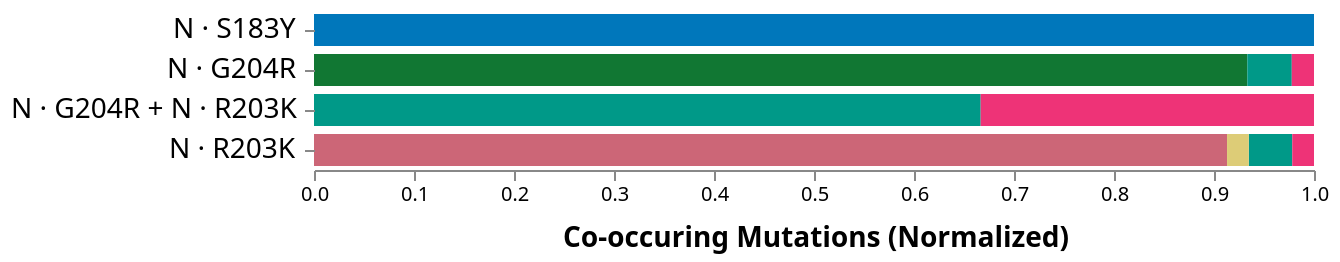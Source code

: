 {
  "$schema": "https://vega.github.io/schema/vega/v5.json",
  "description": "A basic stacked bar chart example.",
  "width": 500,
  "padding": 5,
  "autosize": "pad",

  "signals": [
    { "name": "combiLabelsSignal", "update": "data('combi_labels')" },
    { "name": "rangeStep", "value": 20 },
    { "name": "innerPadding", "value": 0.2 },
    { "name": "outerPadding", "value": 0.1 },
    { "name": "stackOffset", "value": "normalize" },
    { "name": "xLabel", "value": "Co-occuring Mutations (Normalized)" },
    { "name": "xFormat", "value": "s" },
    { "name": "dna", "value": false },
    { "name": "posField", "update": "dna ? 0 : 1" },
    {
      "name": "hoverGroup",
      "value": null,
      "on": [
        {
          "events": "rect:mouseover!",
          "update": "{group: datum.mutation}"
        },
        {
          "events": "rect:mouseout!",
          "update": "null"
        }
      ]
    },
    { "name": "height", "update": "yExtent[1]" },
    {
      "name": "clearGroup",
      "value": true,
      "comment": "If clicking on anything but a combi bar, then clear the selection (by clearing the 'selection' data object)",
      "on": [
        {
          "events": "mouseup[!event.item]",
          "update": "true",
          "force": true
        }
      ]
    },
    {
      "name": "shiftGroup",
      "value": false,
      "comment": "Track whether or not the shift key is pressed. Used to select multiple combis by holding down shift before clicking",
      "on": [
        {
          "events": "@combibars:click",
          "update": "event.shiftKey",
          "force": true
        },
        {
          "events": "@yAxisLabels:click",
          "update": "event.shiftKey",
          "force": true
        }
      ]
    },
    {
      "name": "clickedGroups",
      "value": null,
      "comment": "Track clicks on the combi bars, for selection purposes",
      "on": [
        {
          "events": "@combibars:click",
          "update": "{group: datum.mutation}",
          "force": true
        },
        {
          "events": "@yAxisLabels:click",
          "update": "{group: datum.value}",
          "force": true
        }
      ]
    }
  ],

  "data": [
    {
      "name": "selectedGroups",
      "values": [
        {"group": "N|62|E|V"}
      ],
      "on": [
        { "trigger": "clearGroup", "remove": true },
        { "trigger": "!shiftGroup", "remove": true },
        { "trigger": "!shiftGroup && clickedGroups", "insert": "clickedGroups" },
        { "trigger": "shiftGroup && clickedGroups", "toggle": "clickedGroups" }
      ]
    },
    {
      "name": "cooccurrence_data",
      "format": {
        "parse": {
          "combi": "string",
          "combiName": "string",
          "mutation": "string",
          "count": "number",
          "mutationName": "string"
        }
      },
      "values": [{"combi":"N|183|S|Y","combiName":"N · S183Y","mutation":"N|147|G|S","mutationName":"N · G147S","color":"#0077bb","count":1},{"combi":"N|204|G|R","combiName":"N · G204R","mutation":"N|203|R|K","mutationName":"N · R203K","color":"#117733","count":42},{"combi":"N|204|G|R","combiName":"N · G204R","mutation":"N|366|T|I","mutationName":"N · T366I","color":"#009988","count":2},{"combi":"N|204|G|R","combiName":"N · G204R","mutation":"N|1510|P|S","mutationName":"N · P1510S","color":"#ee3377","count":1},{"combi":"N|204|G|R + N|203|R|K","combiName":"N · G204R + N · R203K","mutation":"N|366|T|I","mutationName":"N · T366I","color":"#009988","count":2},{"combi":"N|204|G|R + N|203|R|K","combiName":"N · G204R + N · R203K","mutation":"N|1510|P|S","mutationName":"N · P1510S","color":"#ee3377","count":1},{"combi":"N|203|R|K","combiName":"N · R203K","mutation":"N|204|G|R","mutationName":"N · G204R","color":"#cc6677","count":42},{"combi":"N|203|R|K","combiName":"N · R203K","mutation":"N|366|T|I","mutationName":"N · T366I","color":"#009988","count":2},{"combi":"N|203|R|K","combiName":"N · R203K","mutation":"N|1510|P|S","mutationName":"N · P1510S","color":"#ee3377","count":1},{"combi":"N|203|R|K","combiName":"N · R203K","mutation":"N|232|S|T","mutationName":"N · S232T","color":"#ddcc77","count":1}],
      "transform": [
        {
          "type": "formula",
          "expr": "dna ? 'NT' : split(datum.mutation, '|')[0]",
          "as": "gene_protein"
        },
        {
          "type": "formula",
          "expr": "parseInt(split(datum.mutation, '|')[posField])",
          "as": "pos"
        },
        {
          "type": "stack",
          "groupby": ["combi"],
          "sort": { 
            "field": ["gene_protein", "pos"],
            "order": ["ascending", "ascending"] 
          },
          "field": "count",
          "offset": { "signal": "stackOffset" }
        }
      ]
    },
    {
      "name": "combi_bars",
      "source": "cooccurrence_data",
      "transform": [
        {
          "type": "aggregate",
          "groupby": ["combi", "combiName"]
        },
        {
          "type": "formula",
          "as": "span",
          "expr": "rangeStep * bandspace(1, innerPadding, outerPadding)"
        },
        {
          "type": "stack",
          "field": "span"
        },
        {
          "type": "extent",
          "field": "y1",
          "signal": "yExtent"
        }
      ]
    },
    {
      "name": "combi_labels",
      "source": "combi_bars",
      "transform": [
        { "type": "project", "fields": ["combiName"] }
      ]
    }
  ],

  "scales": [
    {
      "name": "yscale",
      "type": "band",
      "round": true,
      "range": { "step": { "signal": "rangeStep" } },
      "domain": { "data": "combi_bars", "field": "combi" },
      "paddingInner": { "signal": "innerPadding" },
      "paddingOuter": { "signal": "outerPadding" }
    },
    {
      "name": "xscale",
      "type": "linear",
      "range": "width",
      "nice": true,
      "zero": true,
      "domain": { "data": "cooccurrence_data", "field": "y1" }
    },
    {
      "name": "yLabels",
      "type": "ordinal",
      "domain": {"data": "combi_bars", "field": "combi"},
      "range": {"signal": "combiLabelsSignal"}
    }
  ],

  "axes": [
    {
      "orient": "bottom",
      "scale": "xscale",
      "zindex": 1,
      "format": { "signal": "xFormat" },

      "title": { "signal": "xLabel" },
      "titleFontSize": 14,
      "titlePadding": 10
    },
    {
      "orient": "left",
      "scale": "yscale",
      "domain": false,
      "zindex": 1,
      "labelFontSize": 14,
      "labelLimit": 400,
      "labelPadding": 4,

      "encode": {
        "labels": {
          "name": "yAxisLabels",
          "interactive": true,
          "update": {
            "text": {"signal": "scale('yLabels', datum.value).combiName"},
            "opacity": { "value": 1.0 }
          },
          "hover": {
            "opacity": { "value": 0.6 }
          }
        }
      }
    }
  ],

  "marks": [
    {
      "name": "layer0",
      "type": "group",
      "encode": {
        "update": {
          "width": {"signal": "width"},
          "height": {"signal": "height"}
        }
      },
      "marks": [
        {
          "name": "combibars",
          "type": "rect",
          "from": { "data": "cooccurrence_data" },
          "encode": {
            "enter": {
              "strokeWidth": { "value": 2 },
              "fill": {"field": "color"}
            },
            "update": {
              "tooltip": {
                "signal": "{title: datum.mutationName, 'Co-occurs with': datum.combiName, 'Count': datum.count}"
              },
              "y": { "scale": "yscale", "field": "combi" },
              "height": { "scale": "yscale", "band": 1 },
              "x": { "scale": "xscale", "field": "y1" },
              "x2": { "scale": "xscale", "field": "y0" },
              "fillOpacity": [
                {
                  "test": "hoverGroup && hoverGroup.group == datum.mutation",
                  "value": 0.7
                },
                { "value": 1.0 }
              ],
              "stroke": [
                {
                  "test": "hoverGroup && hoverGroup.group == datum.mutation",
                  "value": "#333"
                },
                { "value": "transparent" }
              ],
              "zindex": [
                {
                  "test": "hoverGroup && hoverGroup.group == datum.mutation",
                  "value": 3
                },
                { "value": 1 }
              ]
            }
          }
        }
      ]
    }
  ]
}
